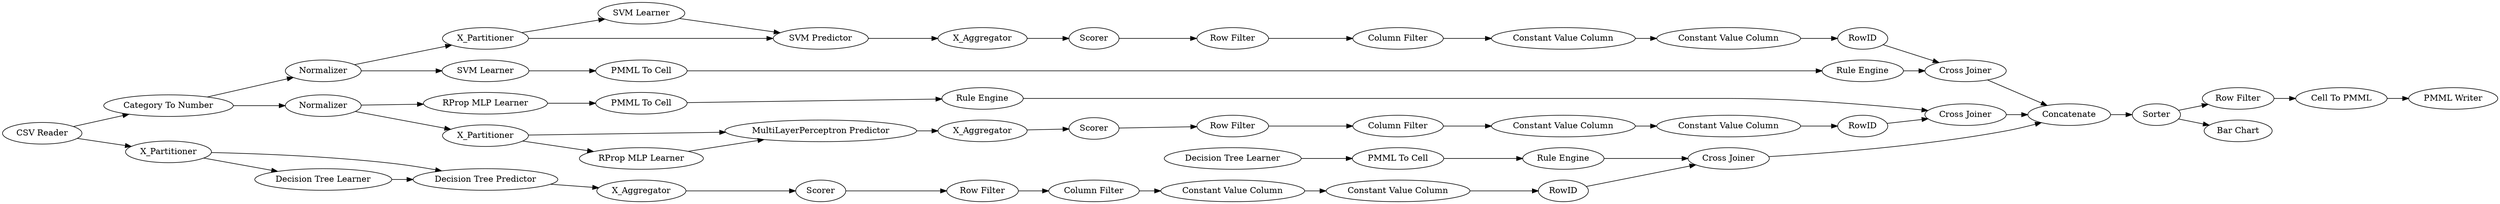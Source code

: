digraph {
	"-7141611934536894536_290" [label="Constant Value Column"]
	"-9010971294543552529_61" [label="PMML Writer"]
	"257169975377996932_33" [label="SVM Learner"]
	"-8212353846290415007_294" [label="Column Filter"]
	"-9010971294543552529_60" [label=Concatenate]
	"1957321785315076353_31" [label="Decision Tree Learner"]
	"-8212353846290415007_9" [label="Row Filter"]
	"-9010971294543552529_54" [label="Cell To PMML"]
	"257169975377996932_34" [label="PMML To Cell"]
	"193849323730067558_41" [label=Scorer]
	"2521053121624263264_31" [label="RProp MLP Learner"]
	"-7141611934536894536_292" [label="Constant Value Column"]
	"1957321785315076353_7" [label=X_Aggregator]
	"-8212353846290415007_292" [label="Constant Value Column"]
	"-8212353846290415007_293" [label=RowID]
	"257169975377996932_35" [label="Rule Engine"]
	"-7141611934536894536_9" [label="Row Filter"]
	"-2573423771359338_34" [label="Rule Engine"]
	"-7141611934536894536_293" [label=RowID]
	"193849323730067558_40" [label=Normalizer]
	"193849323730067558_39" [label="Cross Joiner"]
	"4133654284378511212_9" [label="Row Filter"]
	"2387764494457279169_34" [label="Rule Engine"]
	"-7141611934536894536_294" [label="Column Filter"]
	"1957321785315076353_2" [label=X_Partitioner]
	"-2573423771359338_28" [label="PMML To Cell"]
	"1957321785315076353_32" [label="Decision Tree Predictor"]
	"4133654284378511212_290" [label="Constant Value Column"]
	"1957321785315076353_39" [label=Scorer]
	"2521053121624263264_7" [label=X_Aggregator]
	"193849323730067558_2" [label=X_Partitioner]
	"-9010971294543552529_58" [label="Category To Number"]
	"193849323730067558_31" [label="SVM Learner"]
	"2521053121624263264_39" [label=Normalizer]
	"-9010971294543552529_53" [label="Row Filter"]
	"-9010971294543552529_52" [label=Sorter]
	"2387764494457279169_22" [label="PMML To Cell"]
	"2521053121624263264_32" [label="MultiLayerPerceptron Predictor"]
	"-8212353846290415007_290" [label="Constant Value Column"]
	"1957321785315076353_38" [label="Cross Joiner"]
	"2387764494457279169_35" [label="RProp MLP Learner"]
	"2521053121624263264_2" [label=X_Partitioner]
	"193849323730067558_7" [label=X_Aggregator]
	"2521053121624263264_40" [label=Scorer]
	"4133654284378511212_294" [label="Column Filter"]
	"-2573423771359338_33" [label="Decision Tree Learner"]
	"4133654284378511212_292" [label="Constant Value Column"]
	"4133654284378511212_293" [label=RowID]
	"-9010971294543552529_62" [label="CSV Reader"]
	"193849323730067558_32" [label="SVM Predictor"]
	"-9010971294543552529_59" [label="Bar Chart"]
	"2521053121624263264_38" [label="Cross Joiner"]
	"-9010971294543552529_53" -> "-9010971294543552529_54"
	"-7141611934536894536_290" -> "-7141611934536894536_292"
	"257169975377996932_34" -> "257169975377996932_35"
	"4133654284378511212_294" -> "4133654284378511212_290"
	"1957321785315076353_31" -> "1957321785315076353_32"
	"1957321785315076353_2" -> "1957321785315076353_32"
	"2521053121624263264_2" -> "2521053121624263264_31"
	"193849323730067558_7" -> "193849323730067558_41"
	"4133654284378511212_293" -> "2521053121624263264_38"
	"2521053121624263264_40" -> "4133654284378511212_9"
	"193849323730067558_40" -> "257169975377996932_33"
	"1957321785315076353_2" -> "1957321785315076353_31"
	"-7141611934536894536_9" -> "-7141611934536894536_294"
	"257169975377996932_35" -> "193849323730067558_39"
	"2521053121624263264_2" -> "2521053121624263264_32"
	"1957321785315076353_7" -> "1957321785315076353_39"
	"-2573423771359338_33" -> "-2573423771359338_28"
	"1957321785315076353_32" -> "1957321785315076353_7"
	"-8212353846290415007_9" -> "-8212353846290415007_294"
	"-7141611934536894536_292" -> "-7141611934536894536_293"
	"2521053121624263264_39" -> "2521053121624263264_2"
	"-9010971294543552529_58" -> "2521053121624263264_39"
	"-8212353846290415007_294" -> "-8212353846290415007_290"
	"193849323730067558_39" -> "-9010971294543552529_60"
	"-2573423771359338_34" -> "1957321785315076353_38"
	"2521053121624263264_7" -> "2521053121624263264_40"
	"193849323730067558_2" -> "193849323730067558_32"
	"1957321785315076353_39" -> "-7141611934536894536_9"
	"-9010971294543552529_54" -> "-9010971294543552529_61"
	"257169975377996932_33" -> "257169975377996932_34"
	"-9010971294543552529_52" -> "-9010971294543552529_53"
	"2387764494457279169_22" -> "2387764494457279169_34"
	"2521053121624263264_31" -> "2521053121624263264_32"
	"2521053121624263264_39" -> "2387764494457279169_35"
	"1957321785315076353_38" -> "-9010971294543552529_60"
	"-9010971294543552529_62" -> "-9010971294543552529_58"
	"193849323730067558_32" -> "193849323730067558_7"
	"193849323730067558_40" -> "193849323730067558_2"
	"4133654284378511212_290" -> "4133654284378511212_292"
	"-9010971294543552529_52" -> "-9010971294543552529_59"
	"4133654284378511212_9" -> "4133654284378511212_294"
	"193849323730067558_2" -> "193849323730067558_31"
	"2387764494457279169_35" -> "2387764494457279169_22"
	"2521053121624263264_32" -> "2521053121624263264_7"
	"2387764494457279169_34" -> "2521053121624263264_38"
	"193849323730067558_41" -> "-8212353846290415007_9"
	"193849323730067558_31" -> "193849323730067558_32"
	"-8212353846290415007_293" -> "193849323730067558_39"
	"-9010971294543552529_62" -> "1957321785315076353_2"
	"-2573423771359338_28" -> "-2573423771359338_34"
	"-7141611934536894536_294" -> "-7141611934536894536_290"
	"-8212353846290415007_290" -> "-8212353846290415007_292"
	"-9010971294543552529_60" -> "-9010971294543552529_52"
	"4133654284378511212_292" -> "4133654284378511212_293"
	"-9010971294543552529_58" -> "193849323730067558_40"
	"-7141611934536894536_293" -> "1957321785315076353_38"
	"2521053121624263264_38" -> "-9010971294543552529_60"
	"-8212353846290415007_292" -> "-8212353846290415007_293"
	rankdir=LR
}
